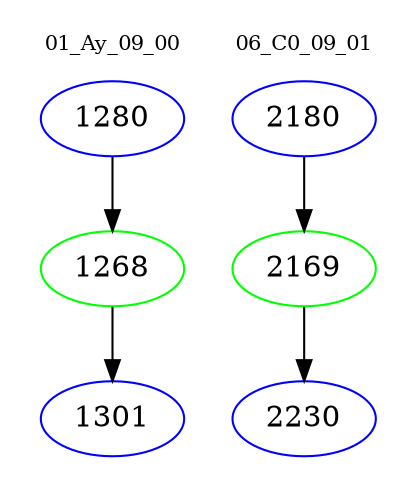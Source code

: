 digraph{
subgraph cluster_0 {
color = white
label = "01_Ay_09_00";
fontsize=10;
T0_1280 [label="1280", color="blue"]
T0_1280 -> T0_1268 [color="black"]
T0_1268 [label="1268", color="green"]
T0_1268 -> T0_1301 [color="black"]
T0_1301 [label="1301", color="blue"]
}
subgraph cluster_1 {
color = white
label = "06_C0_09_01";
fontsize=10;
T1_2180 [label="2180", color="blue"]
T1_2180 -> T1_2169 [color="black"]
T1_2169 [label="2169", color="green"]
T1_2169 -> T1_2230 [color="black"]
T1_2230 [label="2230", color="blue"]
}
}

